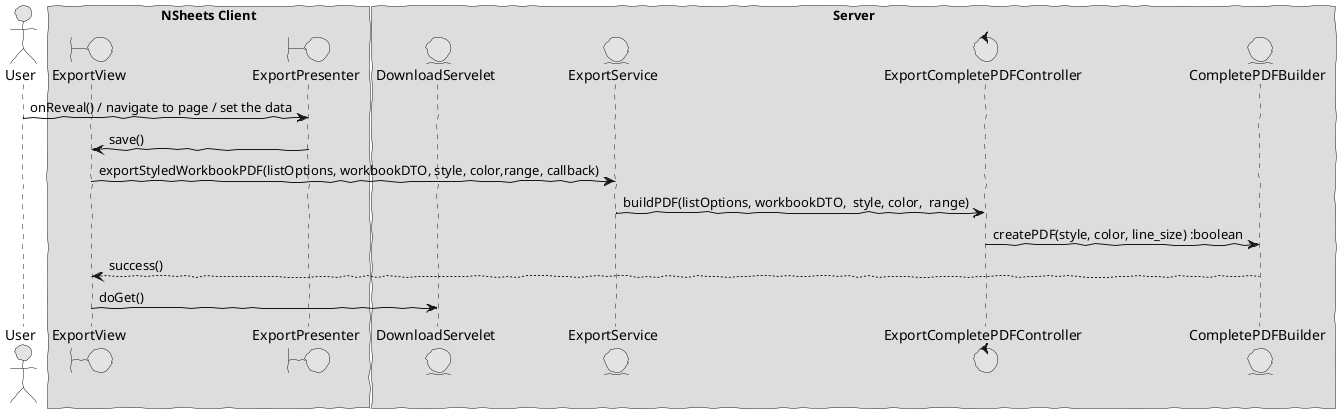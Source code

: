 @startuml  design1
skinparam handwritten true
skinparam monochrome true
skinparam packageStyle rect
skinparam defaultFontName FG Virgil
skinparam shadowing false

actor User
boundary ExportView
boundary ExportPresenter
entity DownloadServelet
control ExportCompletePDFController
entity ExportService
entity CompletePDFBuilder

box "NSheets Client"
participant ExportView
participant ExportPresenter 
end box

box "Server"
participant DownloadServelet
participant ExportService
participant ExportCompletePDFController
participant CompletePDFBuilder
end box


User -> ExportPresenter : onReveal() / navigate to page / set the data
ExportPresenter -> ExportView: save()
ExportView -> ExportService: exportStyledWorkbookPDF(listOptions, workbookDTO, style, color,range, callback)
ExportService -> ExportCompletePDFController: buildPDF(listOptions, workbookDTO,  style, color,  range)
ExportCompletePDFController -> CompletePDFBuilder: createPDF(style, color, line_size) :boolean
CompletePDFBuilder --> ExportView: success()
ExportView -> DownloadServelet: doGet()
@enduml